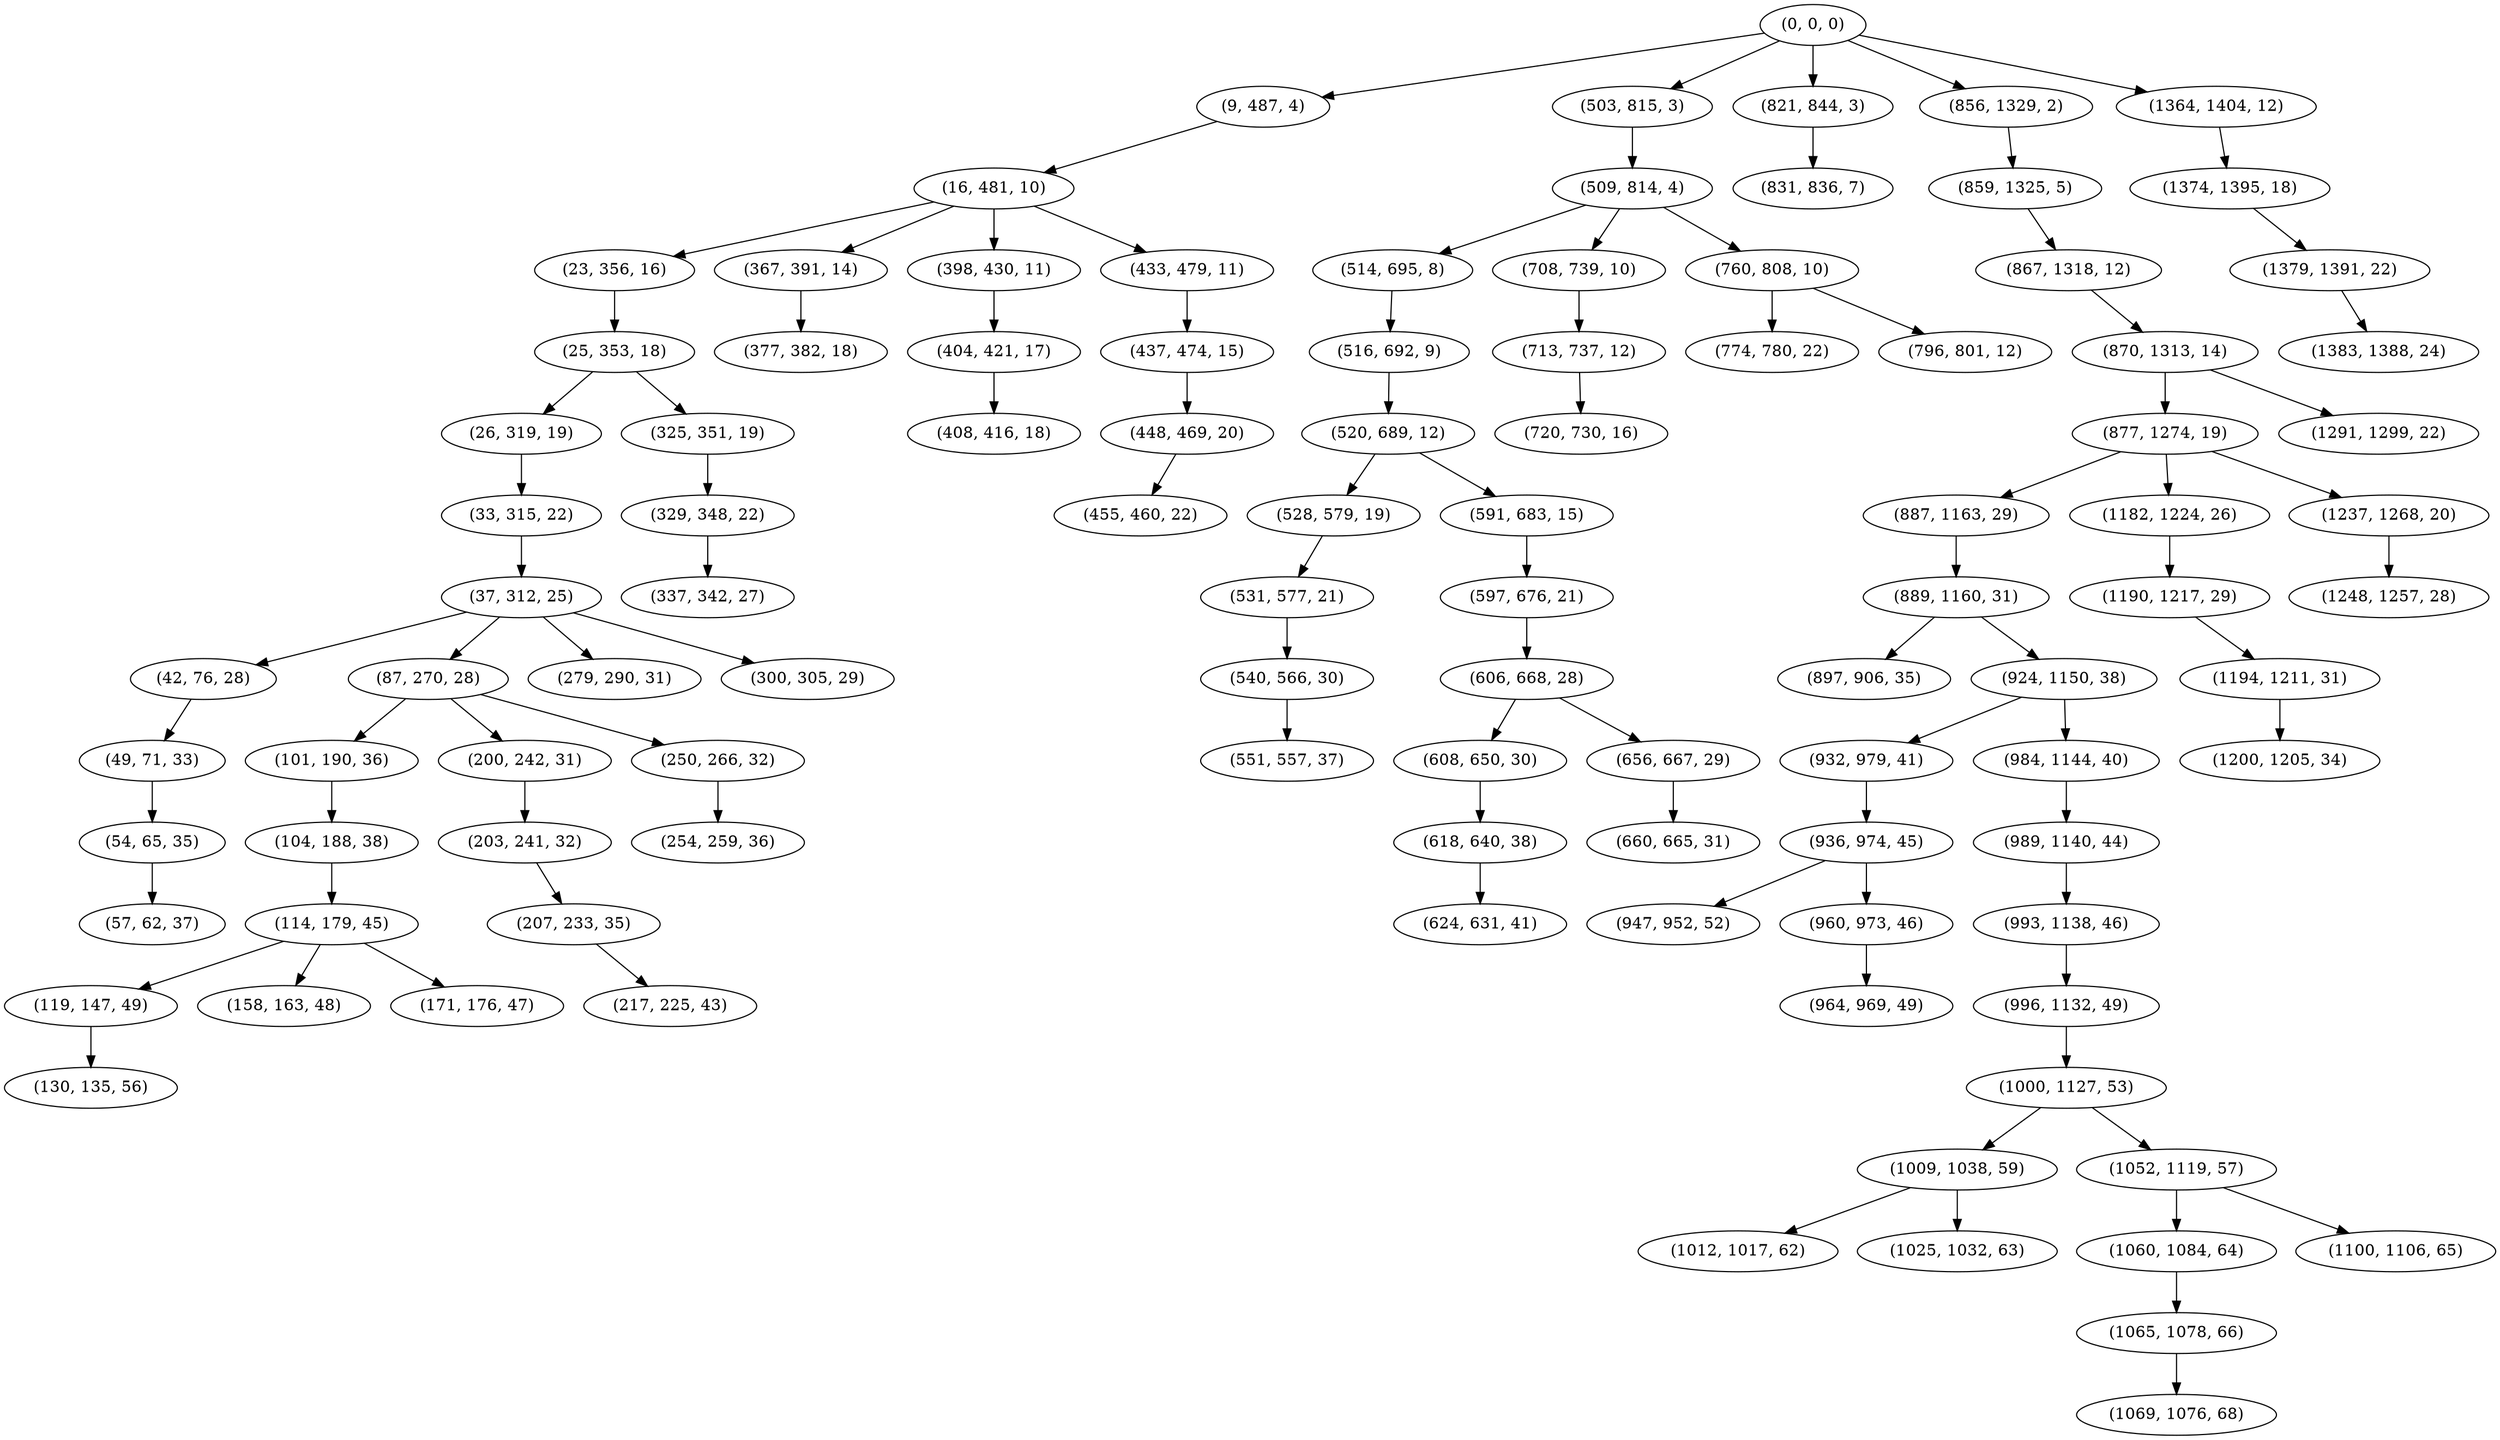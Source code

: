 digraph tree {
    "(0, 0, 0)";
    "(9, 487, 4)";
    "(16, 481, 10)";
    "(23, 356, 16)";
    "(25, 353, 18)";
    "(26, 319, 19)";
    "(33, 315, 22)";
    "(37, 312, 25)";
    "(42, 76, 28)";
    "(49, 71, 33)";
    "(54, 65, 35)";
    "(57, 62, 37)";
    "(87, 270, 28)";
    "(101, 190, 36)";
    "(104, 188, 38)";
    "(114, 179, 45)";
    "(119, 147, 49)";
    "(130, 135, 56)";
    "(158, 163, 48)";
    "(171, 176, 47)";
    "(200, 242, 31)";
    "(203, 241, 32)";
    "(207, 233, 35)";
    "(217, 225, 43)";
    "(250, 266, 32)";
    "(254, 259, 36)";
    "(279, 290, 31)";
    "(300, 305, 29)";
    "(325, 351, 19)";
    "(329, 348, 22)";
    "(337, 342, 27)";
    "(367, 391, 14)";
    "(377, 382, 18)";
    "(398, 430, 11)";
    "(404, 421, 17)";
    "(408, 416, 18)";
    "(433, 479, 11)";
    "(437, 474, 15)";
    "(448, 469, 20)";
    "(455, 460, 22)";
    "(503, 815, 3)";
    "(509, 814, 4)";
    "(514, 695, 8)";
    "(516, 692, 9)";
    "(520, 689, 12)";
    "(528, 579, 19)";
    "(531, 577, 21)";
    "(540, 566, 30)";
    "(551, 557, 37)";
    "(591, 683, 15)";
    "(597, 676, 21)";
    "(606, 668, 28)";
    "(608, 650, 30)";
    "(618, 640, 38)";
    "(624, 631, 41)";
    "(656, 667, 29)";
    "(660, 665, 31)";
    "(708, 739, 10)";
    "(713, 737, 12)";
    "(720, 730, 16)";
    "(760, 808, 10)";
    "(774, 780, 22)";
    "(796, 801, 12)";
    "(821, 844, 3)";
    "(831, 836, 7)";
    "(856, 1329, 2)";
    "(859, 1325, 5)";
    "(867, 1318, 12)";
    "(870, 1313, 14)";
    "(877, 1274, 19)";
    "(887, 1163, 29)";
    "(889, 1160, 31)";
    "(897, 906, 35)";
    "(924, 1150, 38)";
    "(932, 979, 41)";
    "(936, 974, 45)";
    "(947, 952, 52)";
    "(960, 973, 46)";
    "(964, 969, 49)";
    "(984, 1144, 40)";
    "(989, 1140, 44)";
    "(993, 1138, 46)";
    "(996, 1132, 49)";
    "(1000, 1127, 53)";
    "(1009, 1038, 59)";
    "(1012, 1017, 62)";
    "(1025, 1032, 63)";
    "(1052, 1119, 57)";
    "(1060, 1084, 64)";
    "(1065, 1078, 66)";
    "(1069, 1076, 68)";
    "(1100, 1106, 65)";
    "(1182, 1224, 26)";
    "(1190, 1217, 29)";
    "(1194, 1211, 31)";
    "(1200, 1205, 34)";
    "(1237, 1268, 20)";
    "(1248, 1257, 28)";
    "(1291, 1299, 22)";
    "(1364, 1404, 12)";
    "(1374, 1395, 18)";
    "(1379, 1391, 22)";
    "(1383, 1388, 24)";
    "(0, 0, 0)" -> "(9, 487, 4)";
    "(0, 0, 0)" -> "(503, 815, 3)";
    "(0, 0, 0)" -> "(821, 844, 3)";
    "(0, 0, 0)" -> "(856, 1329, 2)";
    "(0, 0, 0)" -> "(1364, 1404, 12)";
    "(9, 487, 4)" -> "(16, 481, 10)";
    "(16, 481, 10)" -> "(23, 356, 16)";
    "(16, 481, 10)" -> "(367, 391, 14)";
    "(16, 481, 10)" -> "(398, 430, 11)";
    "(16, 481, 10)" -> "(433, 479, 11)";
    "(23, 356, 16)" -> "(25, 353, 18)";
    "(25, 353, 18)" -> "(26, 319, 19)";
    "(25, 353, 18)" -> "(325, 351, 19)";
    "(26, 319, 19)" -> "(33, 315, 22)";
    "(33, 315, 22)" -> "(37, 312, 25)";
    "(37, 312, 25)" -> "(42, 76, 28)";
    "(37, 312, 25)" -> "(87, 270, 28)";
    "(37, 312, 25)" -> "(279, 290, 31)";
    "(37, 312, 25)" -> "(300, 305, 29)";
    "(42, 76, 28)" -> "(49, 71, 33)";
    "(49, 71, 33)" -> "(54, 65, 35)";
    "(54, 65, 35)" -> "(57, 62, 37)";
    "(87, 270, 28)" -> "(101, 190, 36)";
    "(87, 270, 28)" -> "(200, 242, 31)";
    "(87, 270, 28)" -> "(250, 266, 32)";
    "(101, 190, 36)" -> "(104, 188, 38)";
    "(104, 188, 38)" -> "(114, 179, 45)";
    "(114, 179, 45)" -> "(119, 147, 49)";
    "(114, 179, 45)" -> "(158, 163, 48)";
    "(114, 179, 45)" -> "(171, 176, 47)";
    "(119, 147, 49)" -> "(130, 135, 56)";
    "(200, 242, 31)" -> "(203, 241, 32)";
    "(203, 241, 32)" -> "(207, 233, 35)";
    "(207, 233, 35)" -> "(217, 225, 43)";
    "(250, 266, 32)" -> "(254, 259, 36)";
    "(325, 351, 19)" -> "(329, 348, 22)";
    "(329, 348, 22)" -> "(337, 342, 27)";
    "(367, 391, 14)" -> "(377, 382, 18)";
    "(398, 430, 11)" -> "(404, 421, 17)";
    "(404, 421, 17)" -> "(408, 416, 18)";
    "(433, 479, 11)" -> "(437, 474, 15)";
    "(437, 474, 15)" -> "(448, 469, 20)";
    "(448, 469, 20)" -> "(455, 460, 22)";
    "(503, 815, 3)" -> "(509, 814, 4)";
    "(509, 814, 4)" -> "(514, 695, 8)";
    "(509, 814, 4)" -> "(708, 739, 10)";
    "(509, 814, 4)" -> "(760, 808, 10)";
    "(514, 695, 8)" -> "(516, 692, 9)";
    "(516, 692, 9)" -> "(520, 689, 12)";
    "(520, 689, 12)" -> "(528, 579, 19)";
    "(520, 689, 12)" -> "(591, 683, 15)";
    "(528, 579, 19)" -> "(531, 577, 21)";
    "(531, 577, 21)" -> "(540, 566, 30)";
    "(540, 566, 30)" -> "(551, 557, 37)";
    "(591, 683, 15)" -> "(597, 676, 21)";
    "(597, 676, 21)" -> "(606, 668, 28)";
    "(606, 668, 28)" -> "(608, 650, 30)";
    "(606, 668, 28)" -> "(656, 667, 29)";
    "(608, 650, 30)" -> "(618, 640, 38)";
    "(618, 640, 38)" -> "(624, 631, 41)";
    "(656, 667, 29)" -> "(660, 665, 31)";
    "(708, 739, 10)" -> "(713, 737, 12)";
    "(713, 737, 12)" -> "(720, 730, 16)";
    "(760, 808, 10)" -> "(774, 780, 22)";
    "(760, 808, 10)" -> "(796, 801, 12)";
    "(821, 844, 3)" -> "(831, 836, 7)";
    "(856, 1329, 2)" -> "(859, 1325, 5)";
    "(859, 1325, 5)" -> "(867, 1318, 12)";
    "(867, 1318, 12)" -> "(870, 1313, 14)";
    "(870, 1313, 14)" -> "(877, 1274, 19)";
    "(870, 1313, 14)" -> "(1291, 1299, 22)";
    "(877, 1274, 19)" -> "(887, 1163, 29)";
    "(877, 1274, 19)" -> "(1182, 1224, 26)";
    "(877, 1274, 19)" -> "(1237, 1268, 20)";
    "(887, 1163, 29)" -> "(889, 1160, 31)";
    "(889, 1160, 31)" -> "(897, 906, 35)";
    "(889, 1160, 31)" -> "(924, 1150, 38)";
    "(924, 1150, 38)" -> "(932, 979, 41)";
    "(924, 1150, 38)" -> "(984, 1144, 40)";
    "(932, 979, 41)" -> "(936, 974, 45)";
    "(936, 974, 45)" -> "(947, 952, 52)";
    "(936, 974, 45)" -> "(960, 973, 46)";
    "(960, 973, 46)" -> "(964, 969, 49)";
    "(984, 1144, 40)" -> "(989, 1140, 44)";
    "(989, 1140, 44)" -> "(993, 1138, 46)";
    "(993, 1138, 46)" -> "(996, 1132, 49)";
    "(996, 1132, 49)" -> "(1000, 1127, 53)";
    "(1000, 1127, 53)" -> "(1009, 1038, 59)";
    "(1000, 1127, 53)" -> "(1052, 1119, 57)";
    "(1009, 1038, 59)" -> "(1012, 1017, 62)";
    "(1009, 1038, 59)" -> "(1025, 1032, 63)";
    "(1052, 1119, 57)" -> "(1060, 1084, 64)";
    "(1052, 1119, 57)" -> "(1100, 1106, 65)";
    "(1060, 1084, 64)" -> "(1065, 1078, 66)";
    "(1065, 1078, 66)" -> "(1069, 1076, 68)";
    "(1182, 1224, 26)" -> "(1190, 1217, 29)";
    "(1190, 1217, 29)" -> "(1194, 1211, 31)";
    "(1194, 1211, 31)" -> "(1200, 1205, 34)";
    "(1237, 1268, 20)" -> "(1248, 1257, 28)";
    "(1364, 1404, 12)" -> "(1374, 1395, 18)";
    "(1374, 1395, 18)" -> "(1379, 1391, 22)";
    "(1379, 1391, 22)" -> "(1383, 1388, 24)";
}
